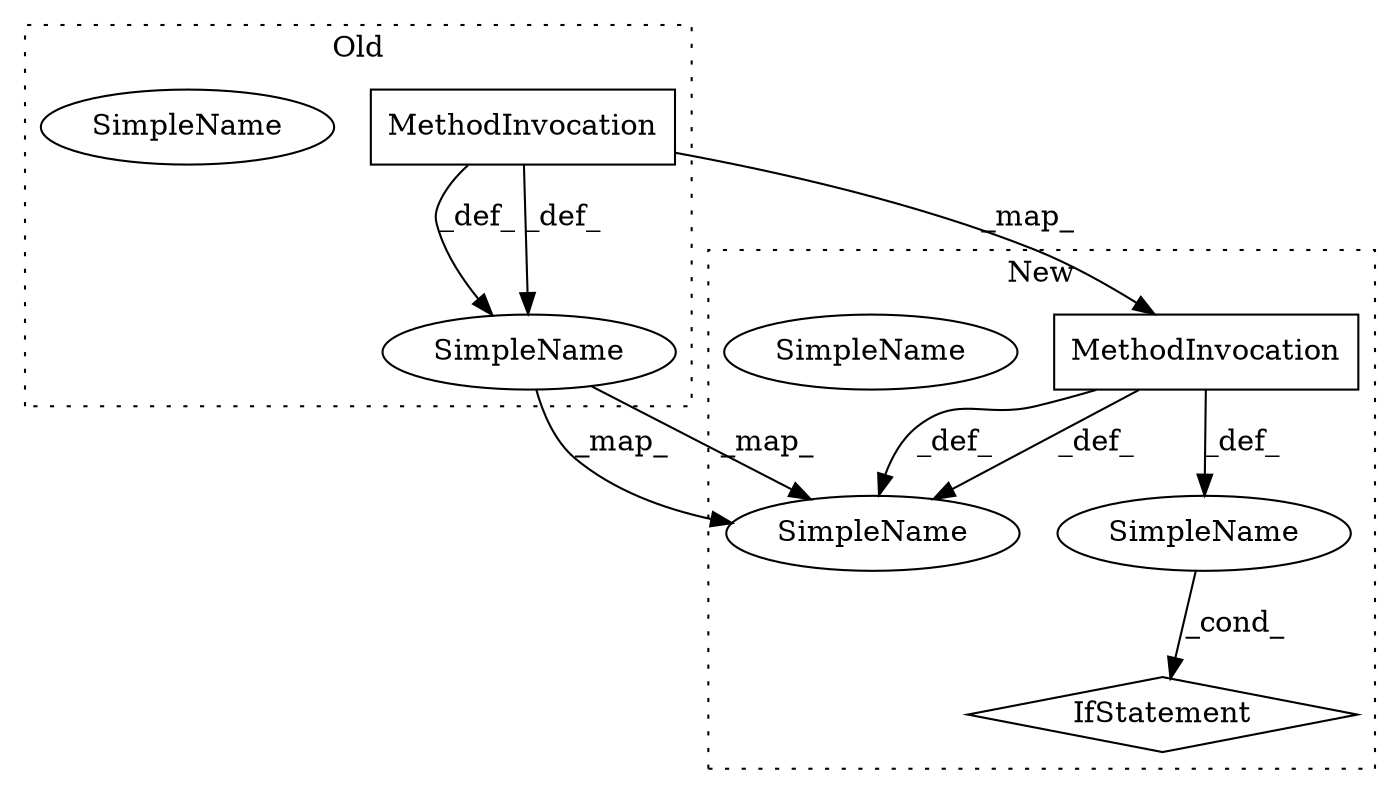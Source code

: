 digraph G {
subgraph cluster0 {
3 [label="MethodInvocation" a="32" s="2585,2632" l="8,1" shape="box"];
4 [label="SimpleName" a="42" s="2568" l="16" shape="ellipse"];
8 [label="SimpleName" a="42" s="2568" l="16" shape="ellipse"];
label = "Old";
style="dotted";
}
subgraph cluster1 {
1 [label="IfStatement" a="25" s="2799,2841" l="4,2" shape="diamond"];
2 [label="MethodInvocation" a="32" s="2599,2646" l="8,1" shape="box"];
5 [label="SimpleName" a="42" s="2571" l="16" shape="ellipse"];
6 [label="SimpleName" a="42" s="2571" l="16" shape="ellipse"];
7 [label="SimpleName" a="42" s="" l="" shape="ellipse"];
label = "New";
style="dotted";
}
2 -> 7 [label="_def_"];
2 -> 6 [label="_def_"];
2 -> 6 [label="_def_"];
3 -> 8 [label="_def_"];
3 -> 2 [label="_map_"];
3 -> 8 [label="_def_"];
7 -> 1 [label="_cond_"];
8 -> 6 [label="_map_"];
8 -> 6 [label="_map_"];
}